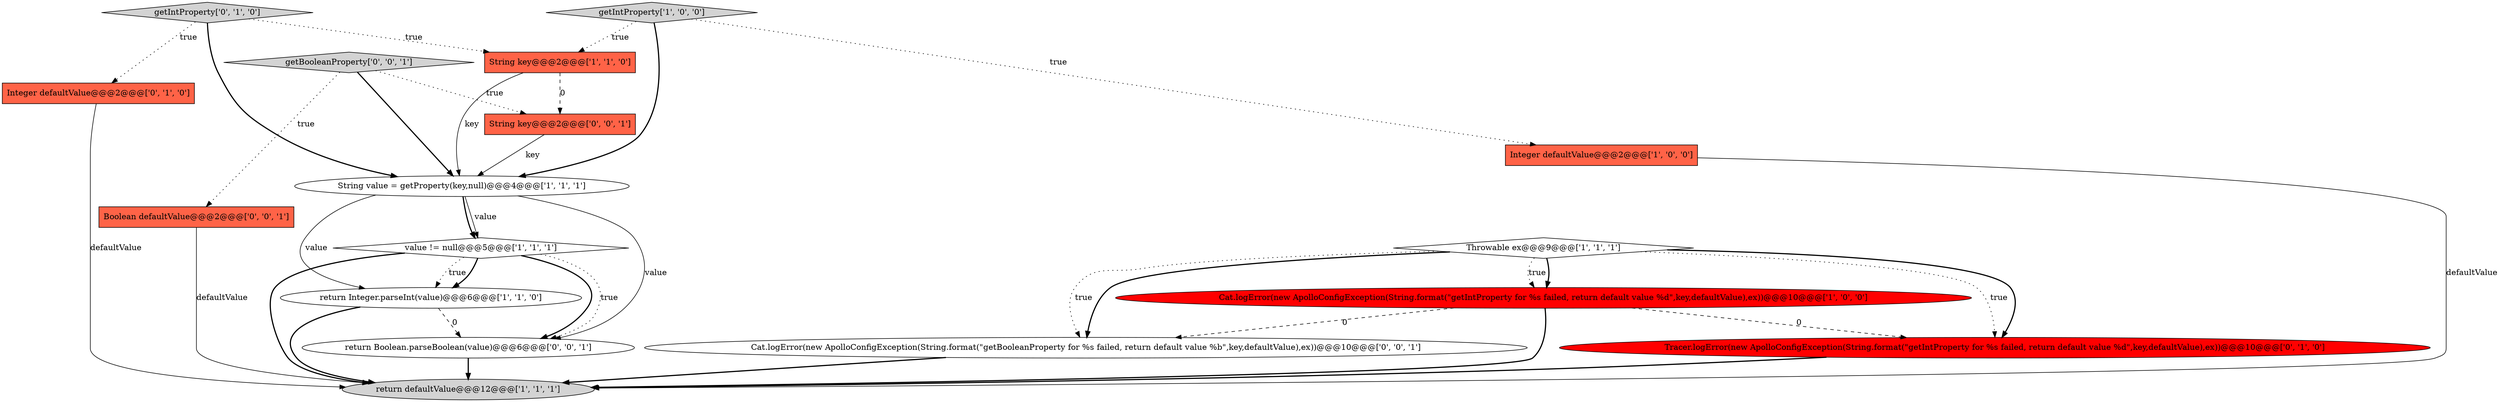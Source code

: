digraph {
9 [style = filled, label = "Integer defaultValue@@@2@@@['0', '1', '0']", fillcolor = tomato, shape = box image = "AAA0AAABBB2BBB"];
12 [style = filled, label = "getBooleanProperty['0', '0', '1']", fillcolor = lightgray, shape = diamond image = "AAA0AAABBB3BBB"];
15 [style = filled, label = "return Boolean.parseBoolean(value)@@@6@@@['0', '0', '1']", fillcolor = white, shape = ellipse image = "AAA0AAABBB3BBB"];
0 [style = filled, label = "String value = getProperty(key,null)@@@4@@@['1', '1', '1']", fillcolor = white, shape = ellipse image = "AAA0AAABBB1BBB"];
2 [style = filled, label = "return Integer.parseInt(value)@@@6@@@['1', '1', '0']", fillcolor = white, shape = ellipse image = "AAA0AAABBB1BBB"];
14 [style = filled, label = "Cat.logError(new ApolloConfigException(String.format(\"getBooleanProperty for %s failed, return default value %b\",key,defaultValue),ex))@@@10@@@['0', '0', '1']", fillcolor = white, shape = ellipse image = "AAA0AAABBB3BBB"];
7 [style = filled, label = "return defaultValue@@@12@@@['1', '1', '1']", fillcolor = lightgray, shape = ellipse image = "AAA0AAABBB1BBB"];
16 [style = filled, label = "String key@@@2@@@['0', '0', '1']", fillcolor = tomato, shape = box image = "AAA0AAABBB3BBB"];
11 [style = filled, label = "getIntProperty['0', '1', '0']", fillcolor = lightgray, shape = diamond image = "AAA0AAABBB2BBB"];
3 [style = filled, label = "Cat.logError(new ApolloConfigException(String.format(\"getIntProperty for %s failed, return default value %d\",key,defaultValue),ex))@@@10@@@['1', '0', '0']", fillcolor = red, shape = ellipse image = "AAA1AAABBB1BBB"];
1 [style = filled, label = "Integer defaultValue@@@2@@@['1', '0', '0']", fillcolor = tomato, shape = box image = "AAA0AAABBB1BBB"];
8 [style = filled, label = "value != null@@@5@@@['1', '1', '1']", fillcolor = white, shape = diamond image = "AAA0AAABBB1BBB"];
5 [style = filled, label = "String key@@@2@@@['1', '1', '0']", fillcolor = tomato, shape = box image = "AAA0AAABBB1BBB"];
10 [style = filled, label = "Tracer.logError(new ApolloConfigException(String.format(\"getIntProperty for %s failed, return default value %d\",key,defaultValue),ex))@@@10@@@['0', '1', '0']", fillcolor = red, shape = ellipse image = "AAA1AAABBB2BBB"];
13 [style = filled, label = "Boolean defaultValue@@@2@@@['0', '0', '1']", fillcolor = tomato, shape = box image = "AAA0AAABBB3BBB"];
4 [style = filled, label = "getIntProperty['1', '0', '0']", fillcolor = lightgray, shape = diamond image = "AAA0AAABBB1BBB"];
6 [style = filled, label = "Throwable ex@@@9@@@['1', '1', '1']", fillcolor = white, shape = diamond image = "AAA0AAABBB1BBB"];
6->3 [style = bold, label=""];
4->5 [style = dotted, label="true"];
8->15 [style = bold, label=""];
13->7 [style = solid, label="defaultValue"];
16->0 [style = solid, label="key"];
15->7 [style = bold, label=""];
0->8 [style = solid, label="value"];
4->1 [style = dotted, label="true"];
8->2 [style = dotted, label="true"];
8->15 [style = dotted, label="true"];
11->9 [style = dotted, label="true"];
11->5 [style = dotted, label="true"];
1->7 [style = solid, label="defaultValue"];
12->0 [style = bold, label=""];
10->7 [style = bold, label=""];
8->7 [style = bold, label=""];
4->0 [style = bold, label=""];
14->7 [style = bold, label=""];
5->0 [style = solid, label="key"];
2->15 [style = dashed, label="0"];
9->7 [style = solid, label="defaultValue"];
6->14 [style = bold, label=""];
6->10 [style = dotted, label="true"];
5->16 [style = dashed, label="0"];
6->14 [style = dotted, label="true"];
11->0 [style = bold, label=""];
12->13 [style = dotted, label="true"];
0->2 [style = solid, label="value"];
8->2 [style = bold, label=""];
3->7 [style = bold, label=""];
12->16 [style = dotted, label="true"];
6->10 [style = bold, label=""];
0->8 [style = bold, label=""];
3->10 [style = dashed, label="0"];
2->7 [style = bold, label=""];
3->14 [style = dashed, label="0"];
6->3 [style = dotted, label="true"];
0->15 [style = solid, label="value"];
}

